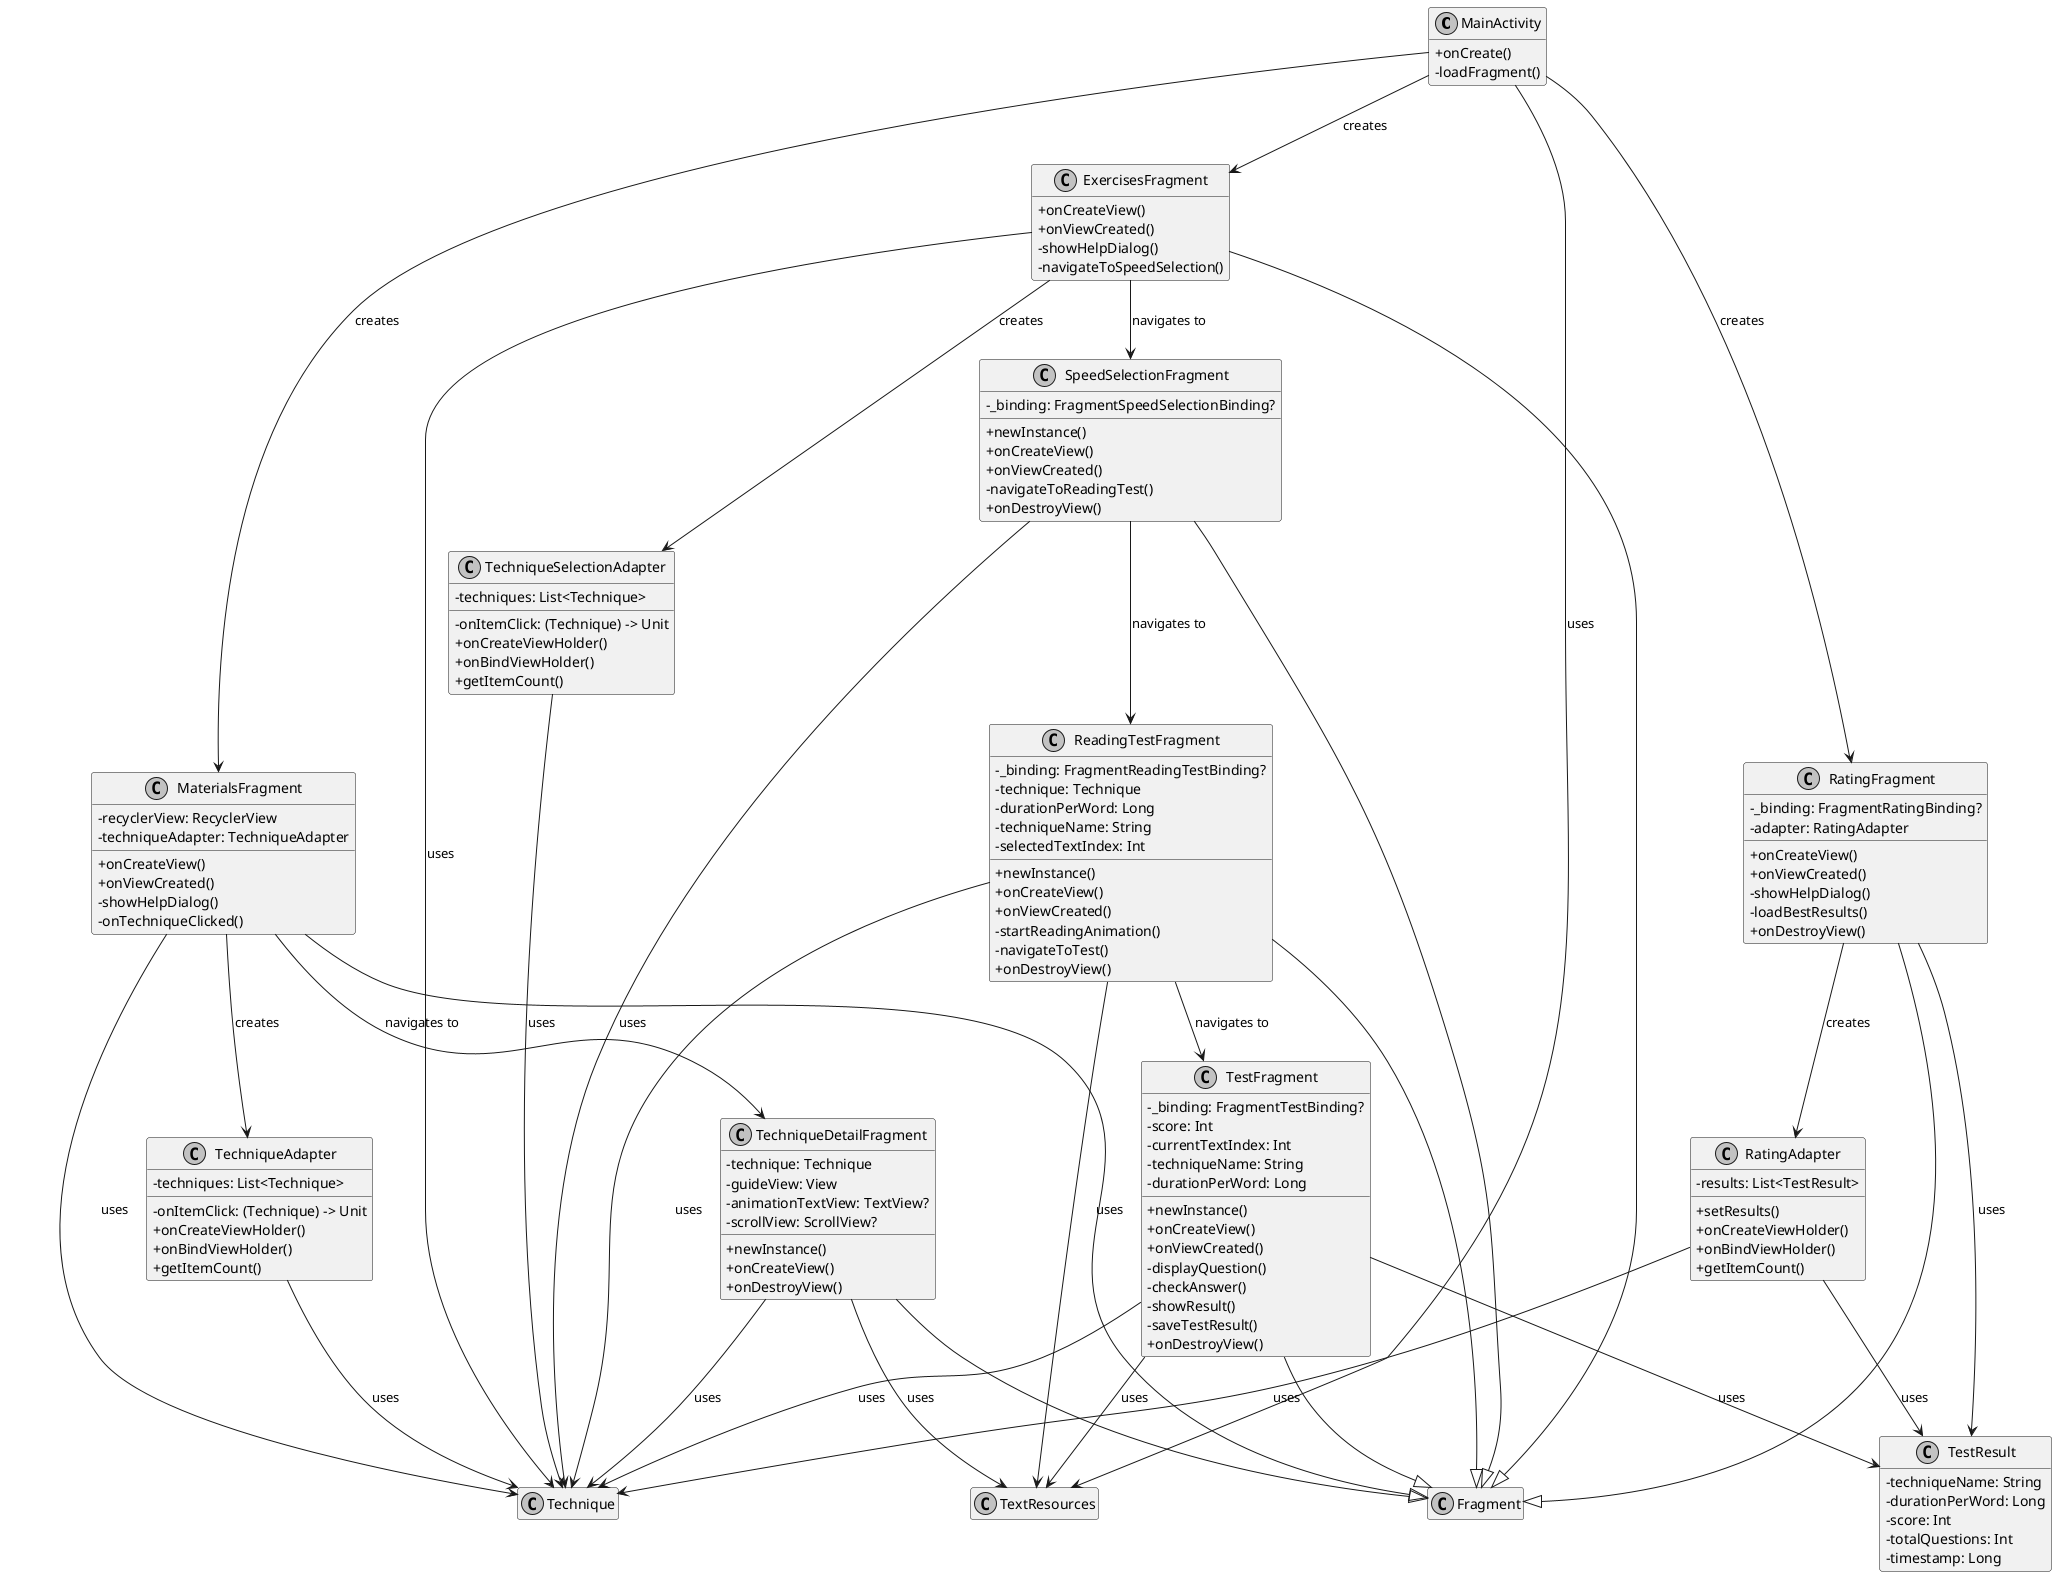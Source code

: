 @startuml
skinparam monochrome true
skinparam classAttributeIconSize 0

' Класс MainActivity
class MainActivity {
  + onCreate()
  - loadFragment()
}

' Класс ExercisesFragment
class ExercisesFragment {
  + onCreateView()
  + onViewCreated()
  - showHelpDialog()
  - navigateToSpeedSelection()
}

' Класс MaterialsFragment
class MaterialsFragment {
  - recyclerView: RecyclerView
  - techniqueAdapter: TechniqueAdapter
  + onCreateView()
  + onViewCreated()
  - showHelpDialog()
  - onTechniqueClicked()
}

' Класс RatingFragment
class RatingFragment {
  - _binding: FragmentRatingBinding?
  - adapter: RatingAdapter
  + onCreateView()
  + onViewCreated()
  - showHelpDialog()
  - loadBestResults()
  + onDestroyView()
}

' Класс ReadingTestFragment
class ReadingTestFragment {
  - _binding: FragmentReadingTestBinding?
  - technique: Technique
  - durationPerWord: Long
  - techniqueName: String
  - selectedTextIndex: Int
  + newInstance()
  + onCreateView()
  + onViewCreated()
  - startReadingAnimation()
  - navigateToTest()
  + onDestroyView()
}

' Класс SpeedSelectionFragment
class SpeedSelectionFragment {
  - _binding: FragmentSpeedSelectionBinding?
  + newInstance()
  + onCreateView()
  + onViewCreated()
  - navigateToReadingTest()
  + onDestroyView()
}

' Класс TechniqueAdapter
class TechniqueAdapter {
  - techniques: List<Technique>
  - onItemClick: (Technique) -> Unit
  + onCreateViewHolder()
  + onBindViewHolder()
  + getItemCount()
}

' Класс TechniqueDetailFragment
class TechniqueDetailFragment {
  - technique: Technique
  - guideView: View
  - animationTextView: TextView?
  - scrollView: ScrollView?
  + newInstance()
  + onCreateView()
  + onDestroyView()
}

' Класс TechniqueSelectionAdapter
class TechniqueSelectionAdapter {
  - techniques: List<Technique>
  - onItemClick: (Technique) -> Unit
  + onCreateViewHolder()
  + onBindViewHolder()
  + getItemCount()
}

' Класс TestFragment
class TestFragment {
  - _binding: FragmentTestBinding?
  - score: Int
  - currentTextIndex: Int
  - techniqueName: String
  - durationPerWord: Long
  + newInstance()
  + onCreateView()
  + onViewCreated()
  - displayQuestion()
  - checkAnswer()
  - showResult()
  - saveTestResult()
  + onDestroyView()
}

' Класс RatingAdapter
class RatingAdapter {
  - results: List<TestResult>
  + setResults()
  + onCreateViewHolder()
  + onBindViewHolder()
  + getItemCount()
}

' Класс TestResult
class TestResult {
  - techniqueName: String
  - durationPerWord: Long
  - score: Int
  - totalQuestions: Int
  - timestamp: Long
}


' Внешняя зависимость
class TextResources

' Отношения
ExercisesFragment --|> Fragment
MaterialsFragment --|> Fragment
RatingFragment --|> Fragment
ReadingTestFragment --|> Fragment
SpeedSelectionFragment --|> Fragment
TechniqueDetailFragment --|> Fragment
TestFragment --|> Fragment


MainActivity --> ExercisesFragment : creates
MainActivity --> MaterialsFragment : creates
MainActivity --> RatingFragment : creates
MainActivity --> TextResources : uses

ExercisesFragment --> Technique : uses
ExercisesFragment --> TechniqueSelectionAdapter : creates
ExercisesFragment --> SpeedSelectionFragment : navigates to

MaterialsFragment --> Technique : uses
MaterialsFragment --> TechniqueAdapter : creates
MaterialsFragment --> TechniqueDetailFragment : navigates to

RatingFragment --> RatingAdapter : creates
RatingFragment --> TestResult : uses

ReadingTestFragment --> Technique : uses
ReadingTestFragment --> TextResources : uses
ReadingTestFragment --> TestFragment : navigates to

SpeedSelectionFragment --> Technique : uses
SpeedSelectionFragment --> ReadingTestFragment : navigates to

TechniqueAdapter --> Technique : uses
TechniqueSelectionAdapter --> Technique : uses

TechniqueDetailFragment --> Technique : uses
TechniqueDetailFragment --> TextResources : uses

TestFragment --> Technique : uses
TestFragment --> TextResources : uses
TestFragment --> TestResult : uses

RatingAdapter --> TestResult : uses
RatingAdapter --> Technique : uses


hide empty members
@enduml